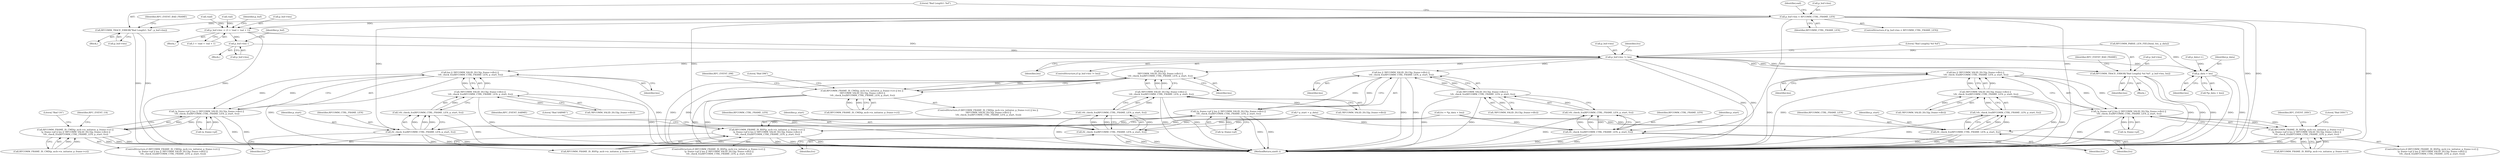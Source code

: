 digraph "0_Android_9fe27a9b445f7e911286ed31c1087ceac567736b@pointer" {
"1000133" [label="(Call,p_buf->len < RFCOMM_CTRL_FRAME_LEN)"];
"1000139" [label="(Call,RFCOMM_TRACE_ERROR(\"Bad Length1: %d\", p_buf->len))"];
"1000175" [label="(Call,p_buf->len -= (3 + !ead + !eal + 1))"];
"1000231" [label="(Call,p_buf->len--)"];
"1000246" [label="(Call,p_buf->len != len)"];
"1000252" [label="(Call,RFCOMM_TRACE_ERROR(\"Bad Length2 %d %d\", p_buf->len, len))"];
"1000263" [label="(Call,p_data + len)"];
"1000286" [label="(Call,len || !RFCOMM_VALID_DLCI(p_frame->dlci) ||\n !rfc_check_fcs(RFCOMM_CTRL_FRAME_LEN, p_start, fcs))"];
"1000281" [label="(Call,!p_frame->pf || len || !RFCOMM_VALID_DLCI(p_frame->dlci) ||\n !rfc_check_fcs(RFCOMM_CTRL_FRAME_LEN, p_start, fcs))"];
"1000273" [label="(Call,RFCOMM_FRAME_IS_RSP(p_mcb->is_initiator, p_frame->cr) ||\n !p_frame->pf || len || !RFCOMM_VALID_DLCI(p_frame->dlci) ||\n !rfc_check_fcs(RFCOMM_CTRL_FRAME_LEN, p_start, fcs))"];
"1000322" [label="(Call,len || !RFCOMM_VALID_DLCI(p_frame->dlci) ||\n !rfc_check_fcs(RFCOMM_CTRL_FRAME_LEN, p_start, fcs))"];
"1000317" [label="(Call,!p_frame->pf || len || !RFCOMM_VALID_DLCI(p_frame->dlci) ||\n !rfc_check_fcs(RFCOMM_CTRL_FRAME_LEN, p_start, fcs))"];
"1000309" [label="(Call,RFCOMM_FRAME_IS_CMD(p_mcb->is_initiator, p_frame->cr) ||\n !p_frame->pf || len || !RFCOMM_VALID_DLCI(p_frame->dlci) ||\n !rfc_check_fcs(RFCOMM_CTRL_FRAME_LEN, p_start, fcs))"];
"1000353" [label="(Call,len ||\n !RFCOMM_VALID_DLCI(p_frame->dlci) ||\n !rfc_check_fcs(RFCOMM_CTRL_FRAME_LEN, p_start, fcs))"];
"1000345" [label="(Call,RFCOMM_FRAME_IS_CMD(p_mcb->is_initiator, p_frame->cr) || len ||\n !RFCOMM_VALID_DLCI(p_frame->dlci) ||\n !rfc_check_fcs(RFCOMM_CTRL_FRAME_LEN, p_start, fcs))"];
"1000389" [label="(Call,len || !RFCOMM_VALID_DLCI(p_frame->dlci) ||\n !rfc_check_fcs(RFCOMM_CTRL_FRAME_LEN, p_start, fcs))"];
"1000384" [label="(Call,!p_frame->pf || len || !RFCOMM_VALID_DLCI(p_frame->dlci) ||\n !rfc_check_fcs(RFCOMM_CTRL_FRAME_LEN, p_start, fcs))"];
"1000376" [label="(Call,RFCOMM_FRAME_IS_RSP(p_mcb->is_initiator, p_frame->cr) ||\n !p_frame->pf || len || !RFCOMM_VALID_DLCI(p_frame->dlci) ||\n !rfc_check_fcs(RFCOMM_CTRL_FRAME_LEN, p_start, fcs))"];
"1000295" [label="(Call,rfc_check_fcs(RFCOMM_CTRL_FRAME_LEN, p_start, fcs))"];
"1000294" [label="(Call,!rfc_check_fcs(RFCOMM_CTRL_FRAME_LEN, p_start, fcs))"];
"1000288" [label="(Call,!RFCOMM_VALID_DLCI(p_frame->dlci) ||\n !rfc_check_fcs(RFCOMM_CTRL_FRAME_LEN, p_start, fcs))"];
"1000331" [label="(Call,rfc_check_fcs(RFCOMM_CTRL_FRAME_LEN, p_start, fcs))"];
"1000330" [label="(Call,!rfc_check_fcs(RFCOMM_CTRL_FRAME_LEN, p_start, fcs))"];
"1000324" [label="(Call,!RFCOMM_VALID_DLCI(p_frame->dlci) ||\n !rfc_check_fcs(RFCOMM_CTRL_FRAME_LEN, p_start, fcs))"];
"1000362" [label="(Call,rfc_check_fcs(RFCOMM_CTRL_FRAME_LEN, p_start, fcs))"];
"1000361" [label="(Call,!rfc_check_fcs(RFCOMM_CTRL_FRAME_LEN, p_start, fcs))"];
"1000355" [label="(Call,!RFCOMM_VALID_DLCI(p_frame->dlci) ||\n !rfc_check_fcs(RFCOMM_CTRL_FRAME_LEN, p_start, fcs))"];
"1000398" [label="(Call,rfc_check_fcs(RFCOMM_CTRL_FRAME_LEN, p_start, fcs))"];
"1000397" [label="(Call,!rfc_check_fcs(RFCOMM_CTRL_FRAME_LEN, p_start, fcs))"];
"1000391" [label="(Call,!RFCOMM_VALID_DLCI(p_frame->dlci) ||\n !rfc_check_fcs(RFCOMM_CTRL_FRAME_LEN, p_start, fcs))"];
"1000179" [label="(Call,3 + !ead + !eal + 1)"];
"1000223" [label="(Block,)"];
"1000137" [label="(Identifier,RFCOMM_CTRL_FRAME_LEN)"];
"1000141" [label="(Call,p_buf->len)"];
"1000296" [label="(Identifier,RFCOMM_CTRL_FRAME_LEN)"];
"1000140" [label="(Literal,\"Bad Length1: %d\")"];
"1000272" [label="(ControlStructure,if (RFCOMM_FRAME_IS_RSP(p_mcb->is_initiator, p_frame->cr) ||\n !p_frame->pf || len || !RFCOMM_VALID_DLCI(p_frame->dlci) ||\n !rfc_check_fcs(RFCOMM_CTRL_FRAME_LEN, p_start, fcs)))"];
"1000324" [label="(Call,!RFCOMM_VALID_DLCI(p_frame->dlci) ||\n !rfc_check_fcs(RFCOMM_CTRL_FRAME_LEN, p_start, fcs))"];
"1000318" [label="(Call,!p_frame->pf)"];
"1000404" [label="(Literal,\"Bad DISC\")"];
"1000399" [label="(Identifier,RFCOMM_CTRL_FRAME_LEN)"];
"1000345" [label="(Call,RFCOMM_FRAME_IS_CMD(p_mcb->is_initiator, p_frame->cr) || len ||\n !RFCOMM_VALID_DLCI(p_frame->dlci) ||\n !rfc_check_fcs(RFCOMM_CTRL_FRAME_LEN, p_start, fcs))"];
"1000330" [label="(Call,!rfc_check_fcs(RFCOMM_CTRL_FRAME_LEN, p_start, fcs))"];
"1000185" [label="(Call,!eal)"];
"1000400" [label="(Identifier,p_start)"];
"1000139" [label="(Call,RFCOMM_TRACE_ERROR(\"Bad Length1: %d\", p_buf->len))"];
"1000147" [label="(Identifier,ead)"];
"1000287" [label="(Identifier,len)"];
"1000334" [label="(Identifier,fcs)"];
"1000317" [label="(Call,!p_frame->pf || len || !RFCOMM_VALID_DLCI(p_frame->dlci) ||\n !rfc_check_fcs(RFCOMM_CTRL_FRAME_LEN, p_start, fcs))"];
"1000373" [label="(Identifier,RFC_EVENT_DM)"];
"1000273" [label="(Call,RFCOMM_FRAME_IS_RSP(p_mcb->is_initiator, p_frame->cr) ||\n !p_frame->pf || len || !RFCOMM_VALID_DLCI(p_frame->dlci) ||\n !rfc_check_fcs(RFCOMM_CTRL_FRAME_LEN, p_start, fcs))"];
"1000263" [label="(Call,p_data + len)"];
"1000274" [label="(Call,RFCOMM_FRAME_IS_RSP(p_mcb->is_initiator, p_frame->cr))"];
"1000306" [label="(Identifier,RFC_EVENT_SABME)"];
"1000281" [label="(Call,!p_frame->pf || len || !RFCOMM_VALID_DLCI(p_frame->dlci) ||\n !rfc_check_fcs(RFCOMM_CTRL_FRAME_LEN, p_start, fcs))"];
"1000288" [label="(Call,!RFCOMM_VALID_DLCI(p_frame->dlci) ||\n !rfc_check_fcs(RFCOMM_CTRL_FRAME_LEN, p_start, fcs))"];
"1000323" [label="(Identifier,len)"];
"1000391" [label="(Call,!RFCOMM_VALID_DLCI(p_frame->dlci) ||\n !rfc_check_fcs(RFCOMM_CTRL_FRAME_LEN, p_start, fcs))"];
"1000298" [label="(Identifier,fcs)"];
"1000175" [label="(Call,p_buf->len -= (3 + !ead + !eal + 1))"];
"1000337" [label="(Literal,\"Bad UA\")"];
"1000325" [label="(Call,!RFCOMM_VALID_DLCI(p_frame->dlci))"];
"1000171" [label="(Call,RFCOMM_PARSE_LEN_FIELD(eal, len, p_data))"];
"1000190" [label="(Identifier,p_buf)"];
"1000231" [label="(Call,p_buf->len--)"];
"1000322" [label="(Call,len || !RFCOMM_VALID_DLCI(p_frame->dlci) ||\n !rfc_check_fcs(RFCOMM_CTRL_FRAME_LEN, p_start, fcs))"];
"1000134" [label="(Call,p_buf->len)"];
"1000247" [label="(Call,p_buf->len)"];
"1000128" [label="(Call,* p_start = p_data)"];
"1000259" [label="(Identifier,RFC_EVENT_BAD_FRAME)"];
"1000250" [label="(Identifier,len)"];
"1000342" [label="(Identifier,RFC_EVENT_UA)"];
"1000354" [label="(Identifier,len)"];
"1000265" [label="(Identifier,len)"];
"1000229" [label="(Call,p_data++)"];
"1000398" [label="(Call,rfc_check_fcs(RFCOMM_CTRL_FRAME_LEN, p_start, fcs))"];
"1000295" [label="(Call,rfc_check_fcs(RFCOMM_CTRL_FRAME_LEN, p_start, fcs))"];
"1000344" [label="(ControlStructure,if (RFCOMM_FRAME_IS_CMD(p_mcb->is_initiator, p_frame->cr) || len ||\n !RFCOMM_VALID_DLCI(p_frame->dlci) ||\n !rfc_check_fcs(RFCOMM_CTRL_FRAME_LEN, p_start, fcs)))"];
"1000409" [label="(Identifier,RFC_EVENT_DISC)"];
"1000232" [label="(Call,p_buf->len)"];
"1000138" [label="(Block,)"];
"1000353" [label="(Call,len ||\n !RFCOMM_VALID_DLCI(p_frame->dlci) ||\n !rfc_check_fcs(RFCOMM_CTRL_FRAME_LEN, p_start, fcs))"];
"1000261" [label="(Identifier,fcs)"];
"1000356" [label="(Call,!RFCOMM_VALID_DLCI(p_frame->dlci))"];
"1000346" [label="(Call,RFCOMM_FRAME_IS_CMD(p_mcb->is_initiator, p_frame->cr))"];
"1000145" [label="(Identifier,RFC_EVENT_BAD_FRAME)"];
"1000362" [label="(Call,rfc_check_fcs(RFCOMM_CTRL_FRAME_LEN, p_start, fcs))"];
"1000309" [label="(Call,RFCOMM_FRAME_IS_CMD(p_mcb->is_initiator, p_frame->cr) ||\n !p_frame->pf || len || !RFCOMM_VALID_DLCI(p_frame->dlci) ||\n !rfc_check_fcs(RFCOMM_CTRL_FRAME_LEN, p_start, fcs))"];
"1000237" [label="(Identifier,p_buf)"];
"1000308" [label="(ControlStructure,if (RFCOMM_FRAME_IS_CMD(p_mcb->is_initiator, p_frame->cr) ||\n !p_frame->pf || len || !RFCOMM_VALID_DLCI(p_frame->dlci) ||\n !rfc_check_fcs(RFCOMM_CTRL_FRAME_LEN, p_start, fcs)))"];
"1000377" [label="(Call,RFCOMM_FRAME_IS_RSP(p_mcb->is_initiator, p_frame->cr))"];
"1000453" [label="(MethodReturn,uint8_t)"];
"1000262" [label="(Call,*(p_data + len))"];
"1000257" [label="(Identifier,len)"];
"1000132" [label="(ControlStructure,if (p_buf->len < RFCOMM_CTRL_FRAME_LEN))"];
"1000376" [label="(Call,RFCOMM_FRAME_IS_RSP(p_mcb->is_initiator, p_frame->cr) ||\n !p_frame->pf || len || !RFCOMM_VALID_DLCI(p_frame->dlci) ||\n !rfc_check_fcs(RFCOMM_CTRL_FRAME_LEN, p_start, fcs))"];
"1000333" [label="(Identifier,p_start)"];
"1000392" [label="(Call,!RFCOMM_VALID_DLCI(p_frame->dlci))"];
"1000390" [label="(Identifier,len)"];
"1000365" [label="(Identifier,fcs)"];
"1000363" [label="(Identifier,RFCOMM_CTRL_FRAME_LEN)"];
"1000246" [label="(Call,p_buf->len != len)"];
"1000133" [label="(Call,p_buf->len < RFCOMM_CTRL_FRAME_LEN)"];
"1000253" [label="(Literal,\"Bad Length2 %d %d\")"];
"1000264" [label="(Identifier,p_data)"];
"1000297" [label="(Identifier,p_start)"];
"1000254" [label="(Call,p_buf->len)"];
"1000361" [label="(Call,!rfc_check_fcs(RFCOMM_CTRL_FRAME_LEN, p_start, fcs))"];
"1000401" [label="(Identifier,fcs)"];
"1000389" [label="(Call,len || !RFCOMM_VALID_DLCI(p_frame->dlci) ||\n !rfc_check_fcs(RFCOMM_CTRL_FRAME_LEN, p_start, fcs))"];
"1000289" [label="(Call,!RFCOMM_VALID_DLCI(p_frame->dlci))"];
"1000310" [label="(Call,RFCOMM_FRAME_IS_CMD(p_mcb->is_initiator, p_frame->cr))"];
"1000111" [label="(Block,)"];
"1000301" [label="(Literal,\"Bad SABME\")"];
"1000332" [label="(Identifier,RFCOMM_CTRL_FRAME_LEN)"];
"1000375" [label="(ControlStructure,if (RFCOMM_FRAME_IS_RSP(p_mcb->is_initiator, p_frame->cr) ||\n !p_frame->pf || len || !RFCOMM_VALID_DLCI(p_frame->dlci) ||\n !rfc_check_fcs(RFCOMM_CTRL_FRAME_LEN, p_start, fcs)))"];
"1000251" [label="(Block,)"];
"1000364" [label="(Identifier,p_start)"];
"1000368" [label="(Literal,\"Bad DM\")"];
"1000176" [label="(Call,p_buf->len)"];
"1000385" [label="(Call,!p_frame->pf)"];
"1000384" [label="(Call,!p_frame->pf || len || !RFCOMM_VALID_DLCI(p_frame->dlci) ||\n !rfc_check_fcs(RFCOMM_CTRL_FRAME_LEN, p_start, fcs))"];
"1000397" [label="(Call,!rfc_check_fcs(RFCOMM_CTRL_FRAME_LEN, p_start, fcs))"];
"1000294" [label="(Call,!rfc_check_fcs(RFCOMM_CTRL_FRAME_LEN, p_start, fcs))"];
"1000355" [label="(Call,!RFCOMM_VALID_DLCI(p_frame->dlci) ||\n !rfc_check_fcs(RFCOMM_CTRL_FRAME_LEN, p_start, fcs))"];
"1000282" [label="(Call,!p_frame->pf)"];
"1000331" [label="(Call,rfc_check_fcs(RFCOMM_CTRL_FRAME_LEN, p_start, fcs))"];
"1000252" [label="(Call,RFCOMM_TRACE_ERROR(\"Bad Length2 %d %d\", p_buf->len, len))"];
"1000286" [label="(Call,len || !RFCOMM_VALID_DLCI(p_frame->dlci) ||\n !rfc_check_fcs(RFCOMM_CTRL_FRAME_LEN, p_start, fcs))"];
"1000245" [label="(ControlStructure,if (p_buf->len != len))"];
"1000260" [label="(Call,fcs = *(p_data + len))"];
"1000182" [label="(Call,!ead)"];
"1000133" -> "1000132"  [label="AST: "];
"1000133" -> "1000137"  [label="CFG: "];
"1000134" -> "1000133"  [label="AST: "];
"1000137" -> "1000133"  [label="AST: "];
"1000140" -> "1000133"  [label="CFG: "];
"1000147" -> "1000133"  [label="CFG: "];
"1000133" -> "1000453"  [label="DDG: "];
"1000133" -> "1000453"  [label="DDG: "];
"1000133" -> "1000453"  [label="DDG: "];
"1000133" -> "1000139"  [label="DDG: "];
"1000133" -> "1000175"  [label="DDG: "];
"1000133" -> "1000295"  [label="DDG: "];
"1000133" -> "1000331"  [label="DDG: "];
"1000133" -> "1000362"  [label="DDG: "];
"1000133" -> "1000398"  [label="DDG: "];
"1000139" -> "1000138"  [label="AST: "];
"1000139" -> "1000141"  [label="CFG: "];
"1000140" -> "1000139"  [label="AST: "];
"1000141" -> "1000139"  [label="AST: "];
"1000145" -> "1000139"  [label="CFG: "];
"1000139" -> "1000453"  [label="DDG: "];
"1000139" -> "1000453"  [label="DDG: "];
"1000175" -> "1000111"  [label="AST: "];
"1000175" -> "1000179"  [label="CFG: "];
"1000176" -> "1000175"  [label="AST: "];
"1000179" -> "1000175"  [label="AST: "];
"1000190" -> "1000175"  [label="CFG: "];
"1000175" -> "1000453"  [label="DDG: "];
"1000182" -> "1000175"  [label="DDG: "];
"1000185" -> "1000175"  [label="DDG: "];
"1000175" -> "1000231"  [label="DDG: "];
"1000175" -> "1000246"  [label="DDG: "];
"1000231" -> "1000223"  [label="AST: "];
"1000231" -> "1000232"  [label="CFG: "];
"1000232" -> "1000231"  [label="AST: "];
"1000237" -> "1000231"  [label="CFG: "];
"1000231" -> "1000246"  [label="DDG: "];
"1000246" -> "1000245"  [label="AST: "];
"1000246" -> "1000250"  [label="CFG: "];
"1000247" -> "1000246"  [label="AST: "];
"1000250" -> "1000246"  [label="AST: "];
"1000253" -> "1000246"  [label="CFG: "];
"1000261" -> "1000246"  [label="CFG: "];
"1000246" -> "1000453"  [label="DDG: "];
"1000246" -> "1000453"  [label="DDG: "];
"1000171" -> "1000246"  [label="DDG: "];
"1000246" -> "1000252"  [label="DDG: "];
"1000246" -> "1000252"  [label="DDG: "];
"1000246" -> "1000263"  [label="DDG: "];
"1000246" -> "1000286"  [label="DDG: "];
"1000246" -> "1000322"  [label="DDG: "];
"1000246" -> "1000353"  [label="DDG: "];
"1000246" -> "1000389"  [label="DDG: "];
"1000252" -> "1000251"  [label="AST: "];
"1000252" -> "1000257"  [label="CFG: "];
"1000253" -> "1000252"  [label="AST: "];
"1000254" -> "1000252"  [label="AST: "];
"1000257" -> "1000252"  [label="AST: "];
"1000259" -> "1000252"  [label="CFG: "];
"1000252" -> "1000453"  [label="DDG: "];
"1000252" -> "1000453"  [label="DDG: "];
"1000252" -> "1000453"  [label="DDG: "];
"1000263" -> "1000262"  [label="AST: "];
"1000263" -> "1000265"  [label="CFG: "];
"1000264" -> "1000263"  [label="AST: "];
"1000265" -> "1000263"  [label="AST: "];
"1000262" -> "1000263"  [label="CFG: "];
"1000263" -> "1000453"  [label="DDG: "];
"1000263" -> "1000453"  [label="DDG: "];
"1000229" -> "1000263"  [label="DDG: "];
"1000171" -> "1000263"  [label="DDG: "];
"1000286" -> "1000281"  [label="AST: "];
"1000286" -> "1000287"  [label="CFG: "];
"1000286" -> "1000288"  [label="CFG: "];
"1000287" -> "1000286"  [label="AST: "];
"1000288" -> "1000286"  [label="AST: "];
"1000281" -> "1000286"  [label="CFG: "];
"1000286" -> "1000453"  [label="DDG: "];
"1000286" -> "1000453"  [label="DDG: "];
"1000286" -> "1000281"  [label="DDG: "];
"1000286" -> "1000281"  [label="DDG: "];
"1000288" -> "1000286"  [label="DDG: "];
"1000288" -> "1000286"  [label="DDG: "];
"1000281" -> "1000273"  [label="AST: "];
"1000281" -> "1000282"  [label="CFG: "];
"1000282" -> "1000281"  [label="AST: "];
"1000273" -> "1000281"  [label="CFG: "];
"1000281" -> "1000453"  [label="DDG: "];
"1000281" -> "1000453"  [label="DDG: "];
"1000281" -> "1000273"  [label="DDG: "];
"1000281" -> "1000273"  [label="DDG: "];
"1000282" -> "1000281"  [label="DDG: "];
"1000273" -> "1000272"  [label="AST: "];
"1000273" -> "1000274"  [label="CFG: "];
"1000274" -> "1000273"  [label="AST: "];
"1000301" -> "1000273"  [label="CFG: "];
"1000306" -> "1000273"  [label="CFG: "];
"1000273" -> "1000453"  [label="DDG: "];
"1000273" -> "1000453"  [label="DDG: "];
"1000273" -> "1000453"  [label="DDG: "];
"1000274" -> "1000273"  [label="DDG: "];
"1000274" -> "1000273"  [label="DDG: "];
"1000322" -> "1000317"  [label="AST: "];
"1000322" -> "1000323"  [label="CFG: "];
"1000322" -> "1000324"  [label="CFG: "];
"1000323" -> "1000322"  [label="AST: "];
"1000324" -> "1000322"  [label="AST: "];
"1000317" -> "1000322"  [label="CFG: "];
"1000322" -> "1000453"  [label="DDG: "];
"1000322" -> "1000453"  [label="DDG: "];
"1000322" -> "1000317"  [label="DDG: "];
"1000322" -> "1000317"  [label="DDG: "];
"1000324" -> "1000322"  [label="DDG: "];
"1000324" -> "1000322"  [label="DDG: "];
"1000317" -> "1000309"  [label="AST: "];
"1000317" -> "1000318"  [label="CFG: "];
"1000318" -> "1000317"  [label="AST: "];
"1000309" -> "1000317"  [label="CFG: "];
"1000317" -> "1000453"  [label="DDG: "];
"1000317" -> "1000453"  [label="DDG: "];
"1000317" -> "1000309"  [label="DDG: "];
"1000317" -> "1000309"  [label="DDG: "];
"1000318" -> "1000317"  [label="DDG: "];
"1000309" -> "1000308"  [label="AST: "];
"1000309" -> "1000310"  [label="CFG: "];
"1000310" -> "1000309"  [label="AST: "];
"1000337" -> "1000309"  [label="CFG: "];
"1000342" -> "1000309"  [label="CFG: "];
"1000309" -> "1000453"  [label="DDG: "];
"1000309" -> "1000453"  [label="DDG: "];
"1000309" -> "1000453"  [label="DDG: "];
"1000310" -> "1000309"  [label="DDG: "];
"1000310" -> "1000309"  [label="DDG: "];
"1000353" -> "1000345"  [label="AST: "];
"1000353" -> "1000354"  [label="CFG: "];
"1000353" -> "1000355"  [label="CFG: "];
"1000354" -> "1000353"  [label="AST: "];
"1000355" -> "1000353"  [label="AST: "];
"1000345" -> "1000353"  [label="CFG: "];
"1000353" -> "1000453"  [label="DDG: "];
"1000353" -> "1000453"  [label="DDG: "];
"1000353" -> "1000345"  [label="DDG: "];
"1000353" -> "1000345"  [label="DDG: "];
"1000355" -> "1000353"  [label="DDG: "];
"1000355" -> "1000353"  [label="DDG: "];
"1000345" -> "1000344"  [label="AST: "];
"1000345" -> "1000346"  [label="CFG: "];
"1000346" -> "1000345"  [label="AST: "];
"1000368" -> "1000345"  [label="CFG: "];
"1000373" -> "1000345"  [label="CFG: "];
"1000345" -> "1000453"  [label="DDG: "];
"1000345" -> "1000453"  [label="DDG: "];
"1000345" -> "1000453"  [label="DDG: "];
"1000346" -> "1000345"  [label="DDG: "];
"1000346" -> "1000345"  [label="DDG: "];
"1000389" -> "1000384"  [label="AST: "];
"1000389" -> "1000390"  [label="CFG: "];
"1000389" -> "1000391"  [label="CFG: "];
"1000390" -> "1000389"  [label="AST: "];
"1000391" -> "1000389"  [label="AST: "];
"1000384" -> "1000389"  [label="CFG: "];
"1000389" -> "1000453"  [label="DDG: "];
"1000389" -> "1000453"  [label="DDG: "];
"1000389" -> "1000384"  [label="DDG: "];
"1000389" -> "1000384"  [label="DDG: "];
"1000391" -> "1000389"  [label="DDG: "];
"1000391" -> "1000389"  [label="DDG: "];
"1000384" -> "1000376"  [label="AST: "];
"1000384" -> "1000385"  [label="CFG: "];
"1000385" -> "1000384"  [label="AST: "];
"1000376" -> "1000384"  [label="CFG: "];
"1000384" -> "1000453"  [label="DDG: "];
"1000384" -> "1000453"  [label="DDG: "];
"1000384" -> "1000376"  [label="DDG: "];
"1000384" -> "1000376"  [label="DDG: "];
"1000385" -> "1000384"  [label="DDG: "];
"1000376" -> "1000375"  [label="AST: "];
"1000376" -> "1000377"  [label="CFG: "];
"1000377" -> "1000376"  [label="AST: "];
"1000404" -> "1000376"  [label="CFG: "];
"1000409" -> "1000376"  [label="CFG: "];
"1000376" -> "1000453"  [label="DDG: "];
"1000376" -> "1000453"  [label="DDG: "];
"1000376" -> "1000453"  [label="DDG: "];
"1000377" -> "1000376"  [label="DDG: "];
"1000377" -> "1000376"  [label="DDG: "];
"1000295" -> "1000294"  [label="AST: "];
"1000295" -> "1000298"  [label="CFG: "];
"1000296" -> "1000295"  [label="AST: "];
"1000297" -> "1000295"  [label="AST: "];
"1000298" -> "1000295"  [label="AST: "];
"1000294" -> "1000295"  [label="CFG: "];
"1000295" -> "1000453"  [label="DDG: "];
"1000295" -> "1000453"  [label="DDG: "];
"1000295" -> "1000453"  [label="DDG: "];
"1000295" -> "1000294"  [label="DDG: "];
"1000295" -> "1000294"  [label="DDG: "];
"1000295" -> "1000294"  [label="DDG: "];
"1000128" -> "1000295"  [label="DDG: "];
"1000260" -> "1000295"  [label="DDG: "];
"1000294" -> "1000288"  [label="AST: "];
"1000288" -> "1000294"  [label="CFG: "];
"1000294" -> "1000453"  [label="DDG: "];
"1000294" -> "1000288"  [label="DDG: "];
"1000288" -> "1000289"  [label="CFG: "];
"1000289" -> "1000288"  [label="AST: "];
"1000288" -> "1000453"  [label="DDG: "];
"1000288" -> "1000453"  [label="DDG: "];
"1000289" -> "1000288"  [label="DDG: "];
"1000331" -> "1000330"  [label="AST: "];
"1000331" -> "1000334"  [label="CFG: "];
"1000332" -> "1000331"  [label="AST: "];
"1000333" -> "1000331"  [label="AST: "];
"1000334" -> "1000331"  [label="AST: "];
"1000330" -> "1000331"  [label="CFG: "];
"1000331" -> "1000453"  [label="DDG: "];
"1000331" -> "1000453"  [label="DDG: "];
"1000331" -> "1000453"  [label="DDG: "];
"1000331" -> "1000330"  [label="DDG: "];
"1000331" -> "1000330"  [label="DDG: "];
"1000331" -> "1000330"  [label="DDG: "];
"1000128" -> "1000331"  [label="DDG: "];
"1000260" -> "1000331"  [label="DDG: "];
"1000330" -> "1000324"  [label="AST: "];
"1000324" -> "1000330"  [label="CFG: "];
"1000330" -> "1000453"  [label="DDG: "];
"1000330" -> "1000324"  [label="DDG: "];
"1000324" -> "1000325"  [label="CFG: "];
"1000325" -> "1000324"  [label="AST: "];
"1000324" -> "1000453"  [label="DDG: "];
"1000324" -> "1000453"  [label="DDG: "];
"1000325" -> "1000324"  [label="DDG: "];
"1000362" -> "1000361"  [label="AST: "];
"1000362" -> "1000365"  [label="CFG: "];
"1000363" -> "1000362"  [label="AST: "];
"1000364" -> "1000362"  [label="AST: "];
"1000365" -> "1000362"  [label="AST: "];
"1000361" -> "1000362"  [label="CFG: "];
"1000362" -> "1000453"  [label="DDG: "];
"1000362" -> "1000453"  [label="DDG: "];
"1000362" -> "1000453"  [label="DDG: "];
"1000362" -> "1000361"  [label="DDG: "];
"1000362" -> "1000361"  [label="DDG: "];
"1000362" -> "1000361"  [label="DDG: "];
"1000128" -> "1000362"  [label="DDG: "];
"1000260" -> "1000362"  [label="DDG: "];
"1000361" -> "1000355"  [label="AST: "];
"1000355" -> "1000361"  [label="CFG: "];
"1000361" -> "1000453"  [label="DDG: "];
"1000361" -> "1000355"  [label="DDG: "];
"1000355" -> "1000356"  [label="CFG: "];
"1000356" -> "1000355"  [label="AST: "];
"1000355" -> "1000453"  [label="DDG: "];
"1000355" -> "1000453"  [label="DDG: "];
"1000356" -> "1000355"  [label="DDG: "];
"1000398" -> "1000397"  [label="AST: "];
"1000398" -> "1000401"  [label="CFG: "];
"1000399" -> "1000398"  [label="AST: "];
"1000400" -> "1000398"  [label="AST: "];
"1000401" -> "1000398"  [label="AST: "];
"1000397" -> "1000398"  [label="CFG: "];
"1000398" -> "1000453"  [label="DDG: "];
"1000398" -> "1000453"  [label="DDG: "];
"1000398" -> "1000453"  [label="DDG: "];
"1000398" -> "1000397"  [label="DDG: "];
"1000398" -> "1000397"  [label="DDG: "];
"1000398" -> "1000397"  [label="DDG: "];
"1000128" -> "1000398"  [label="DDG: "];
"1000260" -> "1000398"  [label="DDG: "];
"1000397" -> "1000391"  [label="AST: "];
"1000391" -> "1000397"  [label="CFG: "];
"1000397" -> "1000453"  [label="DDG: "];
"1000397" -> "1000391"  [label="DDG: "];
"1000391" -> "1000392"  [label="CFG: "];
"1000392" -> "1000391"  [label="AST: "];
"1000391" -> "1000453"  [label="DDG: "];
"1000391" -> "1000453"  [label="DDG: "];
"1000392" -> "1000391"  [label="DDG: "];
}
